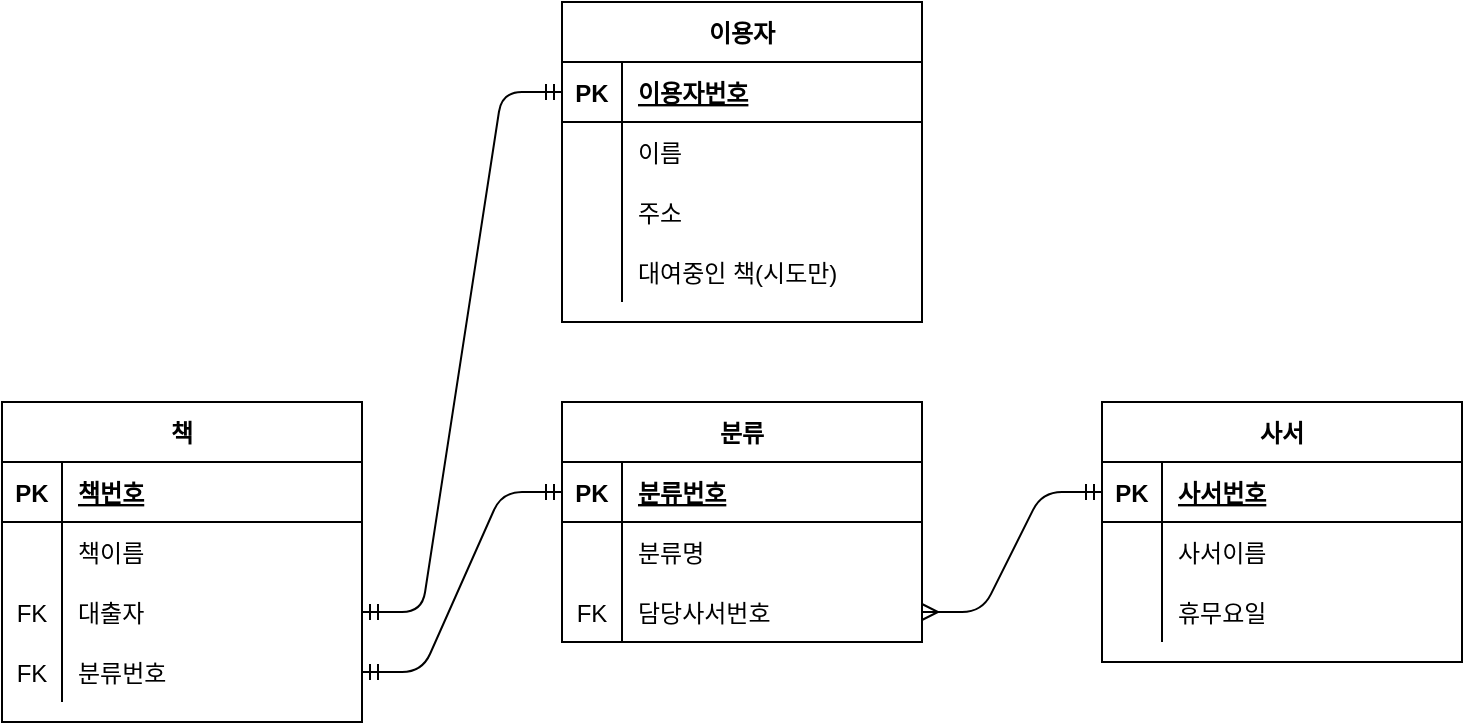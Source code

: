<mxfile version="14.9.7" type="github">
  <diagram id="P8HV60x6f74xyj__cb5O" name="Page-1">
    <mxGraphModel dx="805" dy="1761" grid="1" gridSize="10" guides="1" tooltips="1" connect="1" arrows="1" fold="1" page="1" pageScale="1" pageWidth="827" pageHeight="1169" math="0" shadow="0">
      <root>
        <mxCell id="0" />
        <mxCell id="1" parent="0" />
        <mxCell id="zJml7gbfkg_L_VW95YBA-1" value="책" style="shape=table;startSize=30;container=1;collapsible=1;childLayout=tableLayout;fixedRows=1;rowLines=0;fontStyle=1;align=center;resizeLast=1;" parent="1" vertex="1">
          <mxGeometry x="80" y="140" width="180" height="160" as="geometry" />
        </mxCell>
        <mxCell id="zJml7gbfkg_L_VW95YBA-2" value="" style="shape=partialRectangle;collapsible=0;dropTarget=0;pointerEvents=0;fillColor=none;top=0;left=0;bottom=1;right=0;points=[[0,0.5],[1,0.5]];portConstraint=eastwest;" parent="zJml7gbfkg_L_VW95YBA-1" vertex="1">
          <mxGeometry y="30" width="180" height="30" as="geometry" />
        </mxCell>
        <mxCell id="zJml7gbfkg_L_VW95YBA-3" value="PK" style="shape=partialRectangle;connectable=0;fillColor=none;top=0;left=0;bottom=0;right=0;fontStyle=1;overflow=hidden;" parent="zJml7gbfkg_L_VW95YBA-2" vertex="1">
          <mxGeometry width="30" height="30" as="geometry" />
        </mxCell>
        <mxCell id="zJml7gbfkg_L_VW95YBA-4" value="책번호" style="shape=partialRectangle;connectable=0;fillColor=none;top=0;left=0;bottom=0;right=0;align=left;spacingLeft=6;fontStyle=5;overflow=hidden;" parent="zJml7gbfkg_L_VW95YBA-2" vertex="1">
          <mxGeometry x="30" width="150" height="30" as="geometry" />
        </mxCell>
        <mxCell id="zJml7gbfkg_L_VW95YBA-5" value="" style="shape=partialRectangle;collapsible=0;dropTarget=0;pointerEvents=0;fillColor=none;top=0;left=0;bottom=0;right=0;points=[[0,0.5],[1,0.5]];portConstraint=eastwest;" parent="zJml7gbfkg_L_VW95YBA-1" vertex="1">
          <mxGeometry y="60" width="180" height="30" as="geometry" />
        </mxCell>
        <mxCell id="zJml7gbfkg_L_VW95YBA-6" value="" style="shape=partialRectangle;connectable=0;fillColor=none;top=0;left=0;bottom=0;right=0;editable=1;overflow=hidden;" parent="zJml7gbfkg_L_VW95YBA-5" vertex="1">
          <mxGeometry width="30" height="30" as="geometry" />
        </mxCell>
        <mxCell id="zJml7gbfkg_L_VW95YBA-7" value="책이름" style="shape=partialRectangle;connectable=0;fillColor=none;top=0;left=0;bottom=0;right=0;align=left;spacingLeft=6;overflow=hidden;" parent="zJml7gbfkg_L_VW95YBA-5" vertex="1">
          <mxGeometry x="30" width="150" height="30" as="geometry" />
        </mxCell>
        <mxCell id="zJml7gbfkg_L_VW95YBA-8" value="" style="shape=partialRectangle;collapsible=0;dropTarget=0;pointerEvents=0;fillColor=none;top=0;left=0;bottom=0;right=0;points=[[0,0.5],[1,0.5]];portConstraint=eastwest;" parent="zJml7gbfkg_L_VW95YBA-1" vertex="1">
          <mxGeometry y="90" width="180" height="30" as="geometry" />
        </mxCell>
        <mxCell id="zJml7gbfkg_L_VW95YBA-9" value="FK" style="shape=partialRectangle;connectable=0;fillColor=none;top=0;left=0;bottom=0;right=0;editable=1;overflow=hidden;" parent="zJml7gbfkg_L_VW95YBA-8" vertex="1">
          <mxGeometry width="30" height="30" as="geometry" />
        </mxCell>
        <mxCell id="zJml7gbfkg_L_VW95YBA-10" value="대출자" style="shape=partialRectangle;connectable=0;fillColor=none;top=0;left=0;bottom=0;right=0;align=left;spacingLeft=6;overflow=hidden;" parent="zJml7gbfkg_L_VW95YBA-8" vertex="1">
          <mxGeometry x="30" width="150" height="30" as="geometry" />
        </mxCell>
        <mxCell id="zJml7gbfkg_L_VW95YBA-11" value="" style="shape=partialRectangle;collapsible=0;dropTarget=0;pointerEvents=0;fillColor=none;top=0;left=0;bottom=0;right=0;points=[[0,0.5],[1,0.5]];portConstraint=eastwest;" parent="zJml7gbfkg_L_VW95YBA-1" vertex="1">
          <mxGeometry y="120" width="180" height="30" as="geometry" />
        </mxCell>
        <mxCell id="zJml7gbfkg_L_VW95YBA-12" value="FK" style="shape=partialRectangle;connectable=0;fillColor=none;top=0;left=0;bottom=0;right=0;editable=1;overflow=hidden;" parent="zJml7gbfkg_L_VW95YBA-11" vertex="1">
          <mxGeometry width="30" height="30" as="geometry" />
        </mxCell>
        <mxCell id="zJml7gbfkg_L_VW95YBA-13" value="분류번호" style="shape=partialRectangle;connectable=0;fillColor=none;top=0;left=0;bottom=0;right=0;align=left;spacingLeft=6;overflow=hidden;" parent="zJml7gbfkg_L_VW95YBA-11" vertex="1">
          <mxGeometry x="30" width="150" height="30" as="geometry" />
        </mxCell>
        <mxCell id="zJml7gbfkg_L_VW95YBA-14" value="분류" style="shape=table;startSize=30;container=1;collapsible=1;childLayout=tableLayout;fixedRows=1;rowLines=0;fontStyle=1;align=center;resizeLast=1;" parent="1" vertex="1">
          <mxGeometry x="360" y="140" width="180" height="120" as="geometry" />
        </mxCell>
        <mxCell id="zJml7gbfkg_L_VW95YBA-15" value="" style="shape=partialRectangle;collapsible=0;dropTarget=0;pointerEvents=0;fillColor=none;top=0;left=0;bottom=1;right=0;points=[[0,0.5],[1,0.5]];portConstraint=eastwest;" parent="zJml7gbfkg_L_VW95YBA-14" vertex="1">
          <mxGeometry y="30" width="180" height="30" as="geometry" />
        </mxCell>
        <mxCell id="zJml7gbfkg_L_VW95YBA-16" value="PK" style="shape=partialRectangle;connectable=0;fillColor=none;top=0;left=0;bottom=0;right=0;fontStyle=1;overflow=hidden;" parent="zJml7gbfkg_L_VW95YBA-15" vertex="1">
          <mxGeometry width="30" height="30" as="geometry" />
        </mxCell>
        <mxCell id="zJml7gbfkg_L_VW95YBA-17" value="분류번호" style="shape=partialRectangle;connectable=0;fillColor=none;top=0;left=0;bottom=0;right=0;align=left;spacingLeft=6;fontStyle=5;overflow=hidden;" parent="zJml7gbfkg_L_VW95YBA-15" vertex="1">
          <mxGeometry x="30" width="150" height="30" as="geometry" />
        </mxCell>
        <mxCell id="zJml7gbfkg_L_VW95YBA-18" value="" style="shape=partialRectangle;collapsible=0;dropTarget=0;pointerEvents=0;fillColor=none;top=0;left=0;bottom=0;right=0;points=[[0,0.5],[1,0.5]];portConstraint=eastwest;" parent="zJml7gbfkg_L_VW95YBA-14" vertex="1">
          <mxGeometry y="60" width="180" height="30" as="geometry" />
        </mxCell>
        <mxCell id="zJml7gbfkg_L_VW95YBA-19" value="" style="shape=partialRectangle;connectable=0;fillColor=none;top=0;left=0;bottom=0;right=0;editable=1;overflow=hidden;" parent="zJml7gbfkg_L_VW95YBA-18" vertex="1">
          <mxGeometry width="30" height="30" as="geometry" />
        </mxCell>
        <mxCell id="zJml7gbfkg_L_VW95YBA-20" value="분류명" style="shape=partialRectangle;connectable=0;fillColor=none;top=0;left=0;bottom=0;right=0;align=left;spacingLeft=6;overflow=hidden;" parent="zJml7gbfkg_L_VW95YBA-18" vertex="1">
          <mxGeometry x="30" width="150" height="30" as="geometry" />
        </mxCell>
        <mxCell id="zJml7gbfkg_L_VW95YBA-24" value="" style="shape=partialRectangle;collapsible=0;dropTarget=0;pointerEvents=0;fillColor=none;top=0;left=0;bottom=0;right=0;points=[[0,0.5],[1,0.5]];portConstraint=eastwest;" parent="zJml7gbfkg_L_VW95YBA-14" vertex="1">
          <mxGeometry y="90" width="180" height="30" as="geometry" />
        </mxCell>
        <mxCell id="zJml7gbfkg_L_VW95YBA-25" value="FK" style="shape=partialRectangle;connectable=0;fillColor=none;top=0;left=0;bottom=0;right=0;editable=1;overflow=hidden;" parent="zJml7gbfkg_L_VW95YBA-24" vertex="1">
          <mxGeometry width="30" height="30" as="geometry" />
        </mxCell>
        <mxCell id="zJml7gbfkg_L_VW95YBA-26" value="담당사서번호" style="shape=partialRectangle;connectable=0;fillColor=none;top=0;left=0;bottom=0;right=0;align=left;spacingLeft=6;overflow=hidden;" parent="zJml7gbfkg_L_VW95YBA-24" vertex="1">
          <mxGeometry x="30" width="150" height="30" as="geometry" />
        </mxCell>
        <mxCell id="zJml7gbfkg_L_VW95YBA-27" value="사서" style="shape=table;startSize=30;container=1;collapsible=1;childLayout=tableLayout;fixedRows=1;rowLines=0;fontStyle=1;align=center;resizeLast=1;" parent="1" vertex="1">
          <mxGeometry x="630" y="140" width="180" height="130" as="geometry" />
        </mxCell>
        <mxCell id="zJml7gbfkg_L_VW95YBA-28" value="" style="shape=partialRectangle;collapsible=0;dropTarget=0;pointerEvents=0;fillColor=none;top=0;left=0;bottom=1;right=0;points=[[0,0.5],[1,0.5]];portConstraint=eastwest;" parent="zJml7gbfkg_L_VW95YBA-27" vertex="1">
          <mxGeometry y="30" width="180" height="30" as="geometry" />
        </mxCell>
        <mxCell id="zJml7gbfkg_L_VW95YBA-29" value="PK" style="shape=partialRectangle;connectable=0;fillColor=none;top=0;left=0;bottom=0;right=0;fontStyle=1;overflow=hidden;" parent="zJml7gbfkg_L_VW95YBA-28" vertex="1">
          <mxGeometry width="30" height="30" as="geometry" />
        </mxCell>
        <mxCell id="zJml7gbfkg_L_VW95YBA-30" value="사서번호" style="shape=partialRectangle;connectable=0;fillColor=none;top=0;left=0;bottom=0;right=0;align=left;spacingLeft=6;fontStyle=5;overflow=hidden;" parent="zJml7gbfkg_L_VW95YBA-28" vertex="1">
          <mxGeometry x="30" width="150" height="30" as="geometry" />
        </mxCell>
        <mxCell id="zJml7gbfkg_L_VW95YBA-31" value="" style="shape=partialRectangle;collapsible=0;dropTarget=0;pointerEvents=0;fillColor=none;top=0;left=0;bottom=0;right=0;points=[[0,0.5],[1,0.5]];portConstraint=eastwest;" parent="zJml7gbfkg_L_VW95YBA-27" vertex="1">
          <mxGeometry y="60" width="180" height="30" as="geometry" />
        </mxCell>
        <mxCell id="zJml7gbfkg_L_VW95YBA-32" value="" style="shape=partialRectangle;connectable=0;fillColor=none;top=0;left=0;bottom=0;right=0;editable=1;overflow=hidden;" parent="zJml7gbfkg_L_VW95YBA-31" vertex="1">
          <mxGeometry width="30" height="30" as="geometry" />
        </mxCell>
        <mxCell id="zJml7gbfkg_L_VW95YBA-33" value="사서이름" style="shape=partialRectangle;connectable=0;fillColor=none;top=0;left=0;bottom=0;right=0;align=left;spacingLeft=6;overflow=hidden;" parent="zJml7gbfkg_L_VW95YBA-31" vertex="1">
          <mxGeometry x="30" width="150" height="30" as="geometry" />
        </mxCell>
        <mxCell id="zJml7gbfkg_L_VW95YBA-37" value="" style="shape=partialRectangle;collapsible=0;dropTarget=0;pointerEvents=0;fillColor=none;top=0;left=0;bottom=0;right=0;points=[[0,0.5],[1,0.5]];portConstraint=eastwest;" parent="zJml7gbfkg_L_VW95YBA-27" vertex="1">
          <mxGeometry y="90" width="180" height="30" as="geometry" />
        </mxCell>
        <mxCell id="zJml7gbfkg_L_VW95YBA-38" value="" style="shape=partialRectangle;connectable=0;fillColor=none;top=0;left=0;bottom=0;right=0;editable=1;overflow=hidden;" parent="zJml7gbfkg_L_VW95YBA-37" vertex="1">
          <mxGeometry width="30" height="30" as="geometry" />
        </mxCell>
        <mxCell id="zJml7gbfkg_L_VW95YBA-39" value="휴무요일" style="shape=partialRectangle;connectable=0;fillColor=none;top=0;left=0;bottom=0;right=0;align=left;spacingLeft=6;overflow=hidden;" parent="zJml7gbfkg_L_VW95YBA-37" vertex="1">
          <mxGeometry x="30" width="150" height="30" as="geometry" />
        </mxCell>
        <mxCell id="zJml7gbfkg_L_VW95YBA-44" value="이용자" style="shape=table;startSize=30;container=1;collapsible=1;childLayout=tableLayout;fixedRows=1;rowLines=0;fontStyle=1;align=center;resizeLast=1;" parent="1" vertex="1">
          <mxGeometry x="360" y="-60" width="180" height="160" as="geometry" />
        </mxCell>
        <mxCell id="zJml7gbfkg_L_VW95YBA-45" value="" style="shape=partialRectangle;collapsible=0;dropTarget=0;pointerEvents=0;fillColor=none;top=0;left=0;bottom=1;right=0;points=[[0,0.5],[1,0.5]];portConstraint=eastwest;" parent="zJml7gbfkg_L_VW95YBA-44" vertex="1">
          <mxGeometry y="30" width="180" height="30" as="geometry" />
        </mxCell>
        <mxCell id="zJml7gbfkg_L_VW95YBA-46" value="PK" style="shape=partialRectangle;connectable=0;fillColor=none;top=0;left=0;bottom=0;right=0;fontStyle=1;overflow=hidden;" parent="zJml7gbfkg_L_VW95YBA-45" vertex="1">
          <mxGeometry width="30" height="30" as="geometry" />
        </mxCell>
        <mxCell id="zJml7gbfkg_L_VW95YBA-47" value="이용자번호" style="shape=partialRectangle;connectable=0;fillColor=none;top=0;left=0;bottom=0;right=0;align=left;spacingLeft=6;fontStyle=5;overflow=hidden;" parent="zJml7gbfkg_L_VW95YBA-45" vertex="1">
          <mxGeometry x="30" width="150" height="30" as="geometry" />
        </mxCell>
        <mxCell id="zJml7gbfkg_L_VW95YBA-48" value="" style="shape=partialRectangle;collapsible=0;dropTarget=0;pointerEvents=0;fillColor=none;top=0;left=0;bottom=0;right=0;points=[[0,0.5],[1,0.5]];portConstraint=eastwest;" parent="zJml7gbfkg_L_VW95YBA-44" vertex="1">
          <mxGeometry y="60" width="180" height="30" as="geometry" />
        </mxCell>
        <mxCell id="zJml7gbfkg_L_VW95YBA-49" value="" style="shape=partialRectangle;connectable=0;fillColor=none;top=0;left=0;bottom=0;right=0;editable=1;overflow=hidden;" parent="zJml7gbfkg_L_VW95YBA-48" vertex="1">
          <mxGeometry width="30" height="30" as="geometry" />
        </mxCell>
        <mxCell id="zJml7gbfkg_L_VW95YBA-50" value="이름" style="shape=partialRectangle;connectable=0;fillColor=none;top=0;left=0;bottom=0;right=0;align=left;spacingLeft=6;overflow=hidden;" parent="zJml7gbfkg_L_VW95YBA-48" vertex="1">
          <mxGeometry x="30" width="150" height="30" as="geometry" />
        </mxCell>
        <mxCell id="zJml7gbfkg_L_VW95YBA-51" value="" style="shape=partialRectangle;collapsible=0;dropTarget=0;pointerEvents=0;fillColor=none;top=0;left=0;bottom=0;right=0;points=[[0,0.5],[1,0.5]];portConstraint=eastwest;" parent="zJml7gbfkg_L_VW95YBA-44" vertex="1">
          <mxGeometry y="90" width="180" height="30" as="geometry" />
        </mxCell>
        <mxCell id="zJml7gbfkg_L_VW95YBA-52" value="" style="shape=partialRectangle;connectable=0;fillColor=none;top=0;left=0;bottom=0;right=0;editable=1;overflow=hidden;" parent="zJml7gbfkg_L_VW95YBA-51" vertex="1">
          <mxGeometry width="30" height="30" as="geometry" />
        </mxCell>
        <mxCell id="zJml7gbfkg_L_VW95YBA-53" value="주소" style="shape=partialRectangle;connectable=0;fillColor=none;top=0;left=0;bottom=0;right=0;align=left;spacingLeft=6;overflow=hidden;" parent="zJml7gbfkg_L_VW95YBA-51" vertex="1">
          <mxGeometry x="30" width="150" height="30" as="geometry" />
        </mxCell>
        <mxCell id="zJml7gbfkg_L_VW95YBA-54" value="" style="shape=partialRectangle;collapsible=0;dropTarget=0;pointerEvents=0;fillColor=none;top=0;left=0;bottom=0;right=0;points=[[0,0.5],[1,0.5]];portConstraint=eastwest;" parent="zJml7gbfkg_L_VW95YBA-44" vertex="1">
          <mxGeometry y="120" width="180" height="30" as="geometry" />
        </mxCell>
        <mxCell id="zJml7gbfkg_L_VW95YBA-55" value="" style="shape=partialRectangle;connectable=0;fillColor=none;top=0;left=0;bottom=0;right=0;editable=1;overflow=hidden;" parent="zJml7gbfkg_L_VW95YBA-54" vertex="1">
          <mxGeometry width="30" height="30" as="geometry" />
        </mxCell>
        <mxCell id="zJml7gbfkg_L_VW95YBA-56" value="대여중인 책(시도만)" style="shape=partialRectangle;connectable=0;fillColor=none;top=0;left=0;bottom=0;right=0;align=left;spacingLeft=6;overflow=hidden;" parent="zJml7gbfkg_L_VW95YBA-54" vertex="1">
          <mxGeometry x="30" width="150" height="30" as="geometry" />
        </mxCell>
        <mxCell id="OH21l3me4DNKN3tWCP5o-4" style="edgeStyle=orthogonalEdgeStyle;rounded=0;orthogonalLoop=1;jettySize=auto;html=1;entryX=0;entryY=0.5;entryDx=0;entryDy=0;" edge="1" parent="zJml7gbfkg_L_VW95YBA-44" target="zJml7gbfkg_L_VW95YBA-45">
          <mxGeometry relative="1" as="geometry">
            <mxPoint y="45" as="sourcePoint" />
          </mxGeometry>
        </mxCell>
        <mxCell id="zJml7gbfkg_L_VW95YBA-57" value="" style="edgeStyle=entityRelationEdgeStyle;fontSize=12;html=1;endArrow=ERmandOne;exitX=1;exitY=0.5;exitDx=0;exitDy=0;entryX=0;entryY=0.5;entryDx=0;entryDy=0;endFill=0;startArrow=ERmandOne;startFill=0;" parent="1" source="zJml7gbfkg_L_VW95YBA-11" target="zJml7gbfkg_L_VW95YBA-15" edge="1">
          <mxGeometry width="100" height="100" relative="1" as="geometry">
            <mxPoint x="360" y="460" as="sourcePoint" />
            <mxPoint x="460" y="360" as="targetPoint" />
          </mxGeometry>
        </mxCell>
        <mxCell id="zJml7gbfkg_L_VW95YBA-58" value="" style="edgeStyle=entityRelationEdgeStyle;fontSize=12;html=1;endArrow=ERmandOne;startArrow=ERmany;exitX=1;exitY=0.5;exitDx=0;exitDy=0;startFill=0;" parent="1" source="zJml7gbfkg_L_VW95YBA-24" target="zJml7gbfkg_L_VW95YBA-28" edge="1">
          <mxGeometry width="100" height="100" relative="1" as="geometry">
            <mxPoint x="570" y="190" as="sourcePoint" />
            <mxPoint x="340" y="360" as="targetPoint" />
          </mxGeometry>
        </mxCell>
        <mxCell id="zJml7gbfkg_L_VW95YBA-59" value="" style="edgeStyle=entityRelationEdgeStyle;fontSize=12;html=1;endArrow=ERmandOne;startArrow=ERmandOne;entryX=1;entryY=0.5;entryDx=0;entryDy=0;exitX=0;exitY=0.5;exitDx=0;exitDy=0;" parent="1" source="zJml7gbfkg_L_VW95YBA-45" target="zJml7gbfkg_L_VW95YBA-8" edge="1">
          <mxGeometry width="100" height="100" relative="1" as="geometry">
            <mxPoint x="240" y="460" as="sourcePoint" />
            <mxPoint x="340" y="360" as="targetPoint" />
          </mxGeometry>
        </mxCell>
      </root>
    </mxGraphModel>
  </diagram>
</mxfile>
